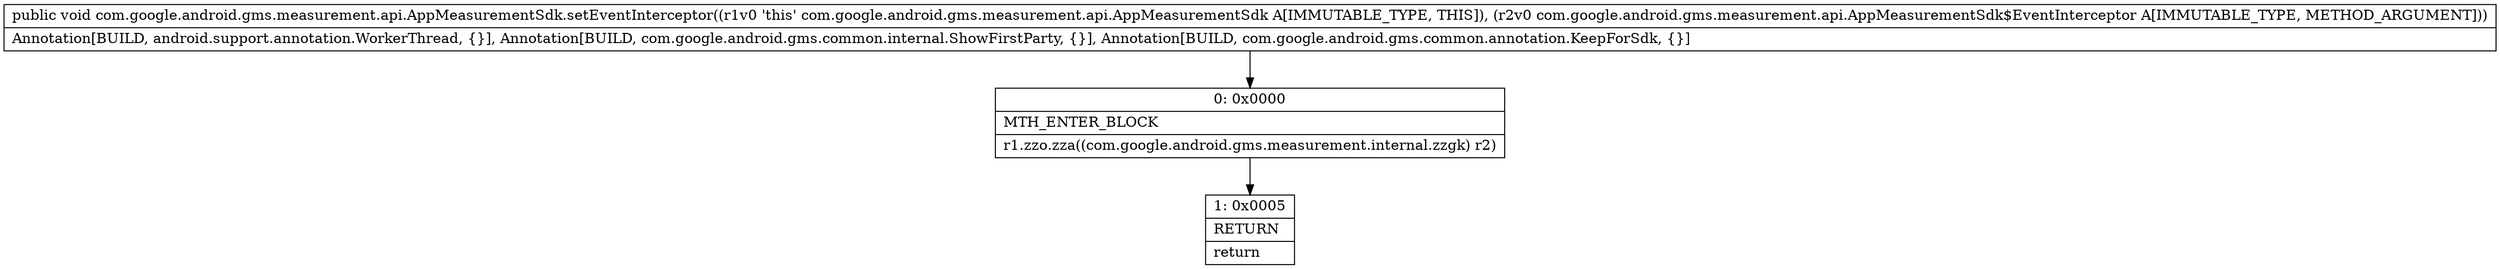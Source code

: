digraph "CFG forcom.google.android.gms.measurement.api.AppMeasurementSdk.setEventInterceptor(Lcom\/google\/android\/gms\/measurement\/api\/AppMeasurementSdk$EventInterceptor;)V" {
Node_0 [shape=record,label="{0\:\ 0x0000|MTH_ENTER_BLOCK\l|r1.zzo.zza((com.google.android.gms.measurement.internal.zzgk) r2)\l}"];
Node_1 [shape=record,label="{1\:\ 0x0005|RETURN\l|return\l}"];
MethodNode[shape=record,label="{public void com.google.android.gms.measurement.api.AppMeasurementSdk.setEventInterceptor((r1v0 'this' com.google.android.gms.measurement.api.AppMeasurementSdk A[IMMUTABLE_TYPE, THIS]), (r2v0 com.google.android.gms.measurement.api.AppMeasurementSdk$EventInterceptor A[IMMUTABLE_TYPE, METHOD_ARGUMENT]))  | Annotation[BUILD, android.support.annotation.WorkerThread, \{\}], Annotation[BUILD, com.google.android.gms.common.internal.ShowFirstParty, \{\}], Annotation[BUILD, com.google.android.gms.common.annotation.KeepForSdk, \{\}]\l}"];
MethodNode -> Node_0;
Node_0 -> Node_1;
}

